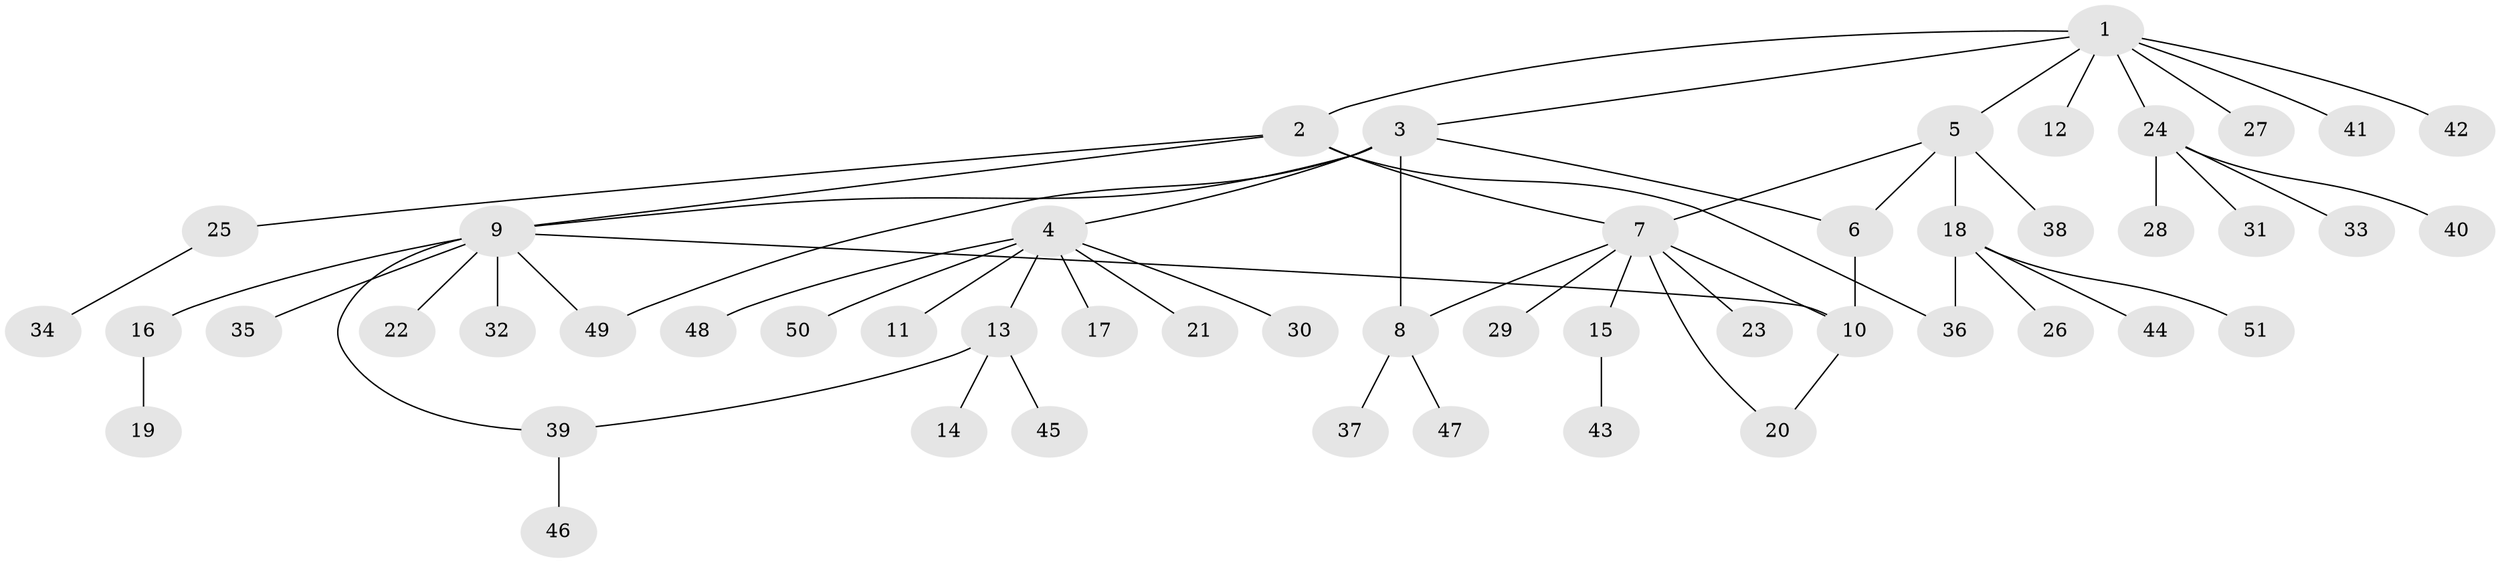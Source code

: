 // Generated by graph-tools (version 1.1) at 2025/50/03/09/25 03:50:41]
// undirected, 51 vertices, 60 edges
graph export_dot {
graph [start="1"]
  node [color=gray90,style=filled];
  1;
  2;
  3;
  4;
  5;
  6;
  7;
  8;
  9;
  10;
  11;
  12;
  13;
  14;
  15;
  16;
  17;
  18;
  19;
  20;
  21;
  22;
  23;
  24;
  25;
  26;
  27;
  28;
  29;
  30;
  31;
  32;
  33;
  34;
  35;
  36;
  37;
  38;
  39;
  40;
  41;
  42;
  43;
  44;
  45;
  46;
  47;
  48;
  49;
  50;
  51;
  1 -- 2;
  1 -- 3;
  1 -- 5;
  1 -- 12;
  1 -- 24;
  1 -- 27;
  1 -- 41;
  1 -- 42;
  2 -- 7;
  2 -- 9;
  2 -- 25;
  2 -- 36;
  3 -- 4;
  3 -- 6;
  3 -- 8;
  3 -- 9;
  3 -- 49;
  4 -- 11;
  4 -- 13;
  4 -- 17;
  4 -- 21;
  4 -- 30;
  4 -- 48;
  4 -- 50;
  5 -- 6;
  5 -- 7;
  5 -- 18;
  5 -- 38;
  6 -- 10;
  7 -- 8;
  7 -- 10;
  7 -- 15;
  7 -- 20;
  7 -- 23;
  7 -- 29;
  8 -- 37;
  8 -- 47;
  9 -- 10;
  9 -- 16;
  9 -- 22;
  9 -- 32;
  9 -- 35;
  9 -- 39;
  9 -- 49;
  10 -- 20;
  13 -- 14;
  13 -- 39;
  13 -- 45;
  15 -- 43;
  16 -- 19;
  18 -- 26;
  18 -- 36;
  18 -- 44;
  18 -- 51;
  24 -- 28;
  24 -- 31;
  24 -- 33;
  24 -- 40;
  25 -- 34;
  39 -- 46;
}
